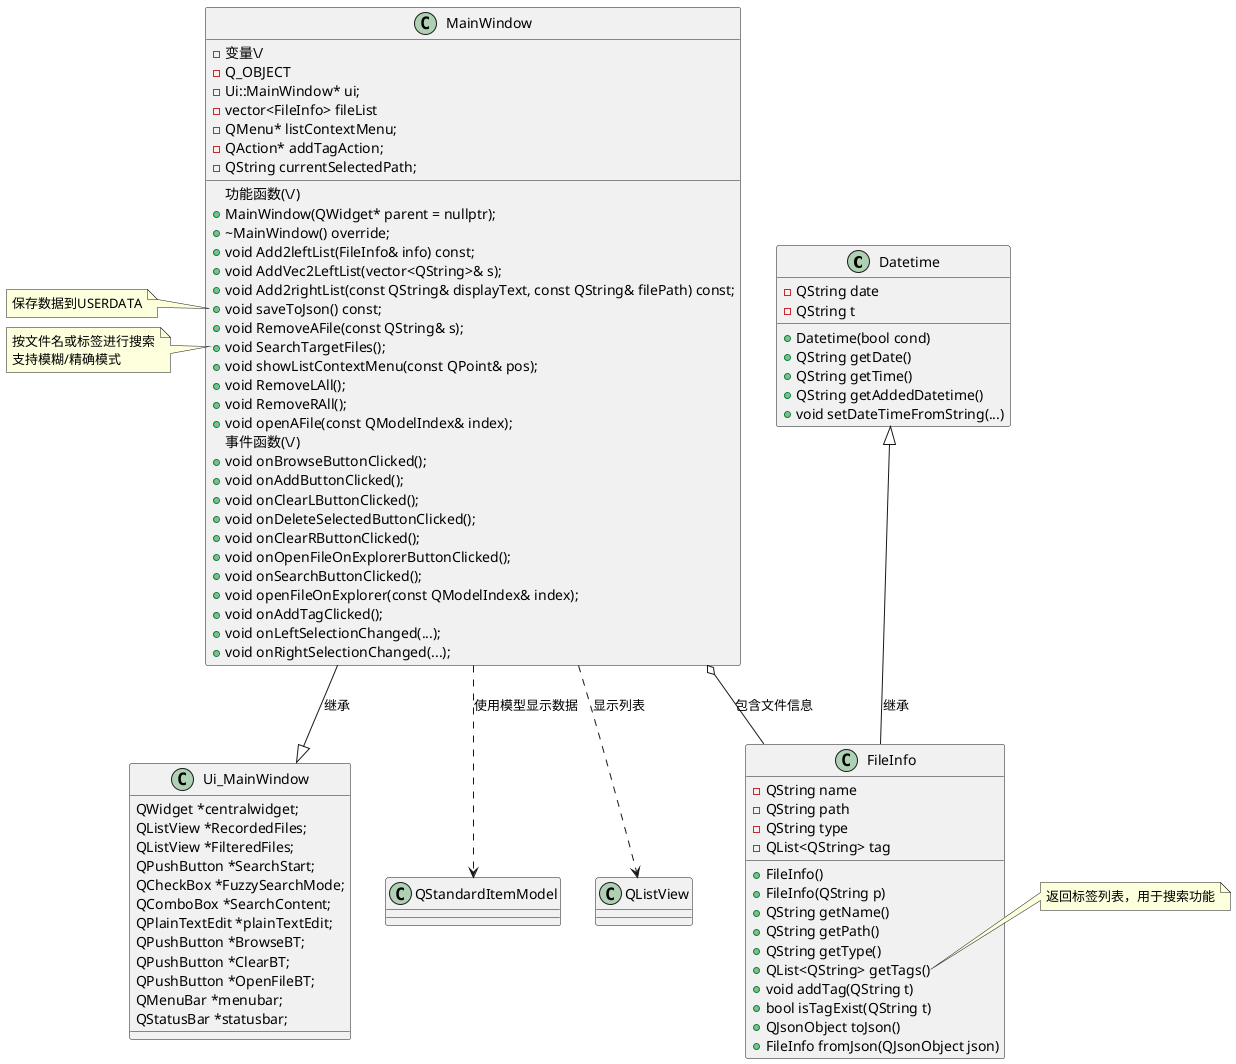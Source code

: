 @startuml

class Datetime {
  - QString date
  - QString t
  + Datetime(bool cond)
  + QString getDate()
  + QString getTime()
  + QString getAddedDatetime()
  + void setDateTimeFromString(...)
}
class Ui_MainWindow
{
    QWidget *centralwidget;
    QListView *RecordedFiles;
    QListView *FilteredFiles;
    QPushButton *SearchStart;
    QCheckBox *FuzzySearchMode;
    QComboBox *SearchContent;
    QPlainTextEdit *plainTextEdit;
    QPushButton *BrowseBT;
    QPushButton *ClearBT;
    QPushButton *OpenFileBT;
    QMenuBar *menubar;
    QStatusBar *statusbar;
}

class FileInfo {
  - QString name
  - QString path
  - QString type
  - QList<QString> tag
  + FileInfo()
  + FileInfo(QString p)
  + QString getName()
  + QString getPath()
  + QString getType()
  + QList<QString> getTags()
  + void addTag(QString t)
  + bool isTagExist(QString t)
  + QJsonObject toJson()
  + FileInfo fromJson(QJsonObject json)
}

class MainWindow{
  - 变量\/
  - Q_OBJECT
  - Ui::MainWindow* ui;
  - vector<FileInfo> fileList
  - QMenu* listContextMenu;
  - QAction* addTagAction;
  - QString currentSelectedPath;

  功能函数(\/)
  + MainWindow(QWidget* parent = nullptr);
  + ~MainWindow() override;
  + void Add2leftList(FileInfo& info) const;
  + void AddVec2LeftList(vector<QString>& s);
  + void Add2rightList(const QString& displayText, const QString& filePath) const;
  + void saveToJson() const;
  + void RemoveAFile(const QString& s);
  + void SearchTargetFiles();
  + void showListContextMenu(const QPoint& pos);
  + void RemoveLAll();
  + void RemoveRAll();
  + void openAFile(const QModelIndex& index);
  事件函数(\/)
  + void onBrowseButtonClicked();
  + void onAddButtonClicked();
  + void onClearLButtonClicked();
  + void onDeleteSelectedButtonClicked();
  + void onClearRButtonClicked();
  + void onOpenFileOnExplorerButtonClicked();
  + void onSearchButtonClicked();
  + void openFileOnExplorer(const QModelIndex& index);
  + void onAddTagClicked();
  + void onLeftSelectionChanged(...);
  + void onRightSelectionChanged(...);
}

MainWindow ..> QStandardItemModel : 使用模型显示数据
MainWindow ..> QListView : 显示列表
Datetime <|-- FileInfo : 继承
MainWindow --|> Ui_MainWindow : 继承
MainWindow o-- FileInfo : 包含文件信息

note right of FileInfo::getTags()
  返回标签列表，用于搜索功能
end note

note left of MainWindow::saveToJson()
  保存数据到USERDATA
end note

note left of MainWindow::SearchTargetFiles()
  按文件名或标签进行搜索
  支持模糊/精确模式
end note


@enduml